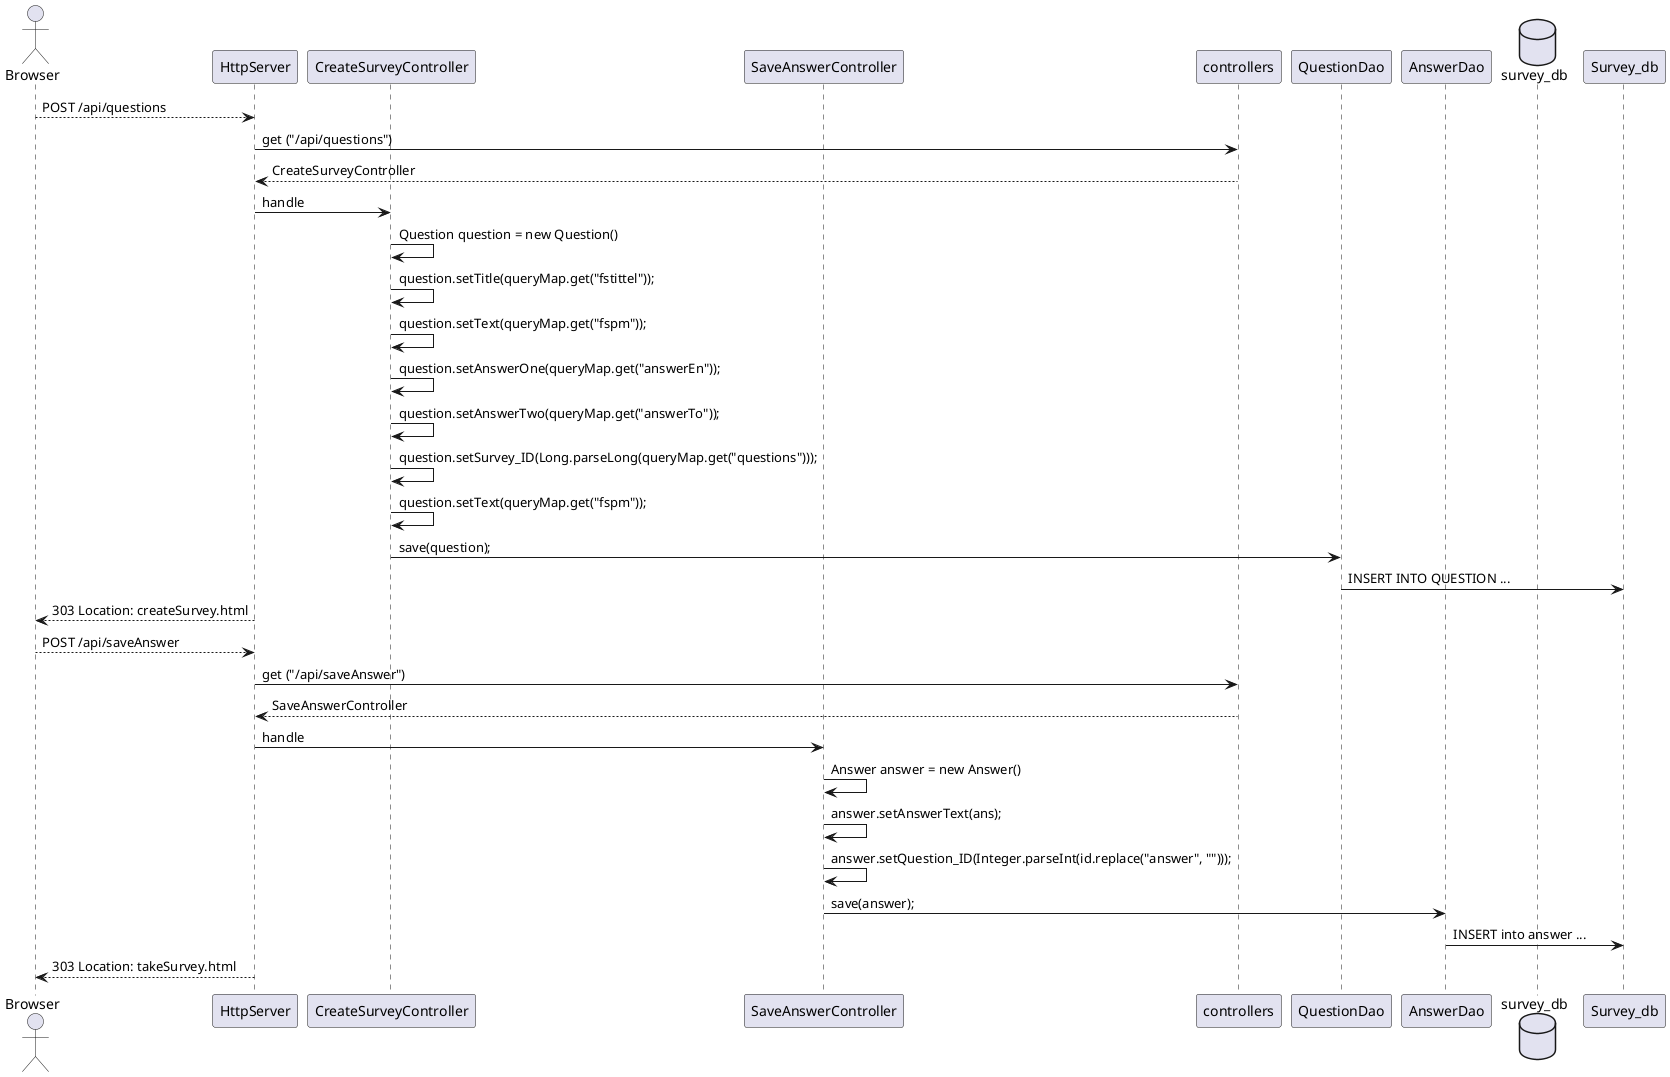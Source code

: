 @startuml

actor Browser
participant HttpServer
participant CreateSurveyController
participant SaveAnswerController
participant controllers
participant QuestionDao
participant AnswerDao
database survey_db


Browser --> HttpServer: POST /api/questions
HttpServer -> controllers: get ("/api/questions")
HttpServer <-- controllers: CreateSurveyController
HttpServer -> CreateSurveyController: handle
CreateSurveyController -> CreateSurveyController: Question question = new Question()
CreateSurveyController -> CreateSurveyController: question.setTitle(queryMap.get("fstittel"));
CreateSurveyController -> CreateSurveyController: question.setText(queryMap.get("fspm"));
CreateSurveyController -> CreateSurveyController: question.setAnswerOne(queryMap.get("answerEn"));
CreateSurveyController -> CreateSurveyController: question.setAnswerTwo(queryMap.get("answerTo"));
CreateSurveyController -> CreateSurveyController: question.setSurvey_ID(Long.parseLong(queryMap.get("questions")));
CreateSurveyController -> CreateSurveyController: question.setText(queryMap.get("fspm"));
CreateSurveyController -> QuestionDao: save(question);
QuestionDao -> Survey_db: INSERT INTO QUESTION ...
Browser <-- HttpServer: 303 Location: createSurvey.html

Browser --> HttpServer: POST /api/saveAnswer
HttpServer -> controllers: get ("/api/saveAnswer")
HttpServer <-- controllers: SaveAnswerController
HttpServer -> SaveAnswerController: handle
SaveAnswerController -> SaveAnswerController: Answer answer = new Answer()
SaveAnswerController -> SaveAnswerController: answer.setAnswerText(ans);
SaveAnswerController -> SaveAnswerController: answer.setQuestion_ID(Integer.parseInt(id.replace("answer", "")));
SaveAnswerController -> AnswerDao: save(answer);
AnswerDao -> Survey_db: INSERT into answer ...
Browser <-- HttpServer: 303 Location: takeSurvey.html



@enduml